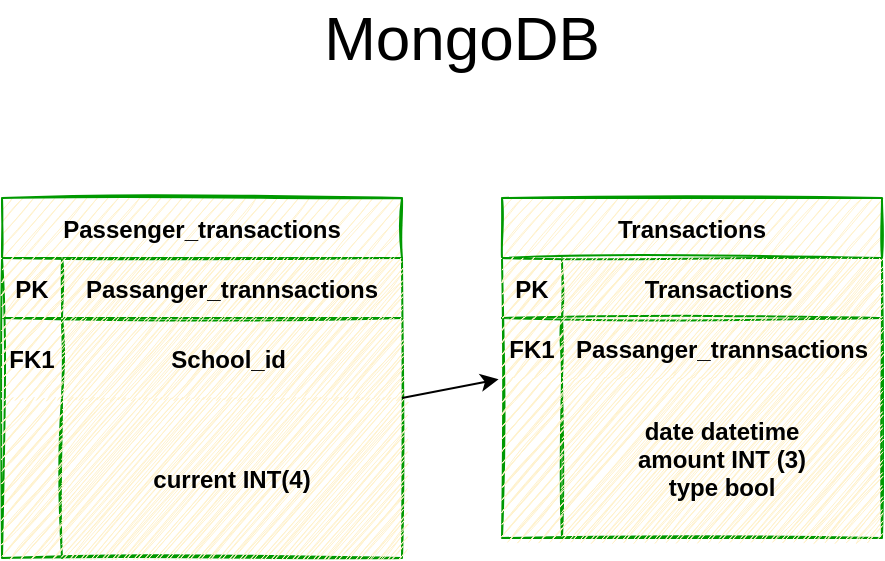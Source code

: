 <mxfile version="14.8.4" type="github">
  <diagram id="R2lEEEUBdFMjLlhIrx00" name="Page-1">
    <mxGraphModel dx="-244" dy="1476" grid="1" gridSize="10" guides="1" tooltips="1" connect="1" arrows="1" fold="1" page="1" pageScale="1" pageWidth="850" pageHeight="1100" math="0" shadow="0" extFonts="Permanent Marker^https://fonts.googleapis.com/css?family=Permanent+Marker">
      <root>
        <mxCell id="0" />
        <mxCell id="1" parent="0" />
        <mxCell id="O9fD_qPUTXPjsHk1Z0R7-1" value="Passenger_transactions" style="shape=table;startSize=30;container=1;collapsible=1;childLayout=tableLayout;fixedRows=1;rowLines=0;fontStyle=1;align=center;resizeLast=1;swimlaneFillColor=none;sketch=1;fillColor=#fff2cc;strokeWidth=1;strokeColor=#009900;" vertex="1" parent="1">
          <mxGeometry x="1040" y="-870" width="200" height="180" as="geometry" />
        </mxCell>
        <mxCell id="O9fD_qPUTXPjsHk1Z0R7-2" value="" style="shape=partialRectangle;collapsible=0;dropTarget=0;pointerEvents=0;points=[[0,0.5],[1,0.5]];portConstraint=eastwest;top=0;left=0;right=0;bottom=1;sketch=1;fillColor=#fff2cc;fontStyle=1;startSize=30;strokeWidth=1;strokeColor=#009900;" vertex="1" parent="O9fD_qPUTXPjsHk1Z0R7-1">
          <mxGeometry y="30" width="200" height="30" as="geometry" />
        </mxCell>
        <mxCell id="O9fD_qPUTXPjsHk1Z0R7-3" value="PK" style="shape=partialRectangle;overflow=hidden;connectable=0;top=0;left=0;bottom=0;right=0;fontStyle=1;sketch=1;fillColor=#fff2cc;startSize=30;strokeWidth=1;strokeColor=#009900;" vertex="1" parent="O9fD_qPUTXPjsHk1Z0R7-2">
          <mxGeometry width="30" height="30" as="geometry" />
        </mxCell>
        <mxCell id="O9fD_qPUTXPjsHk1Z0R7-4" value="Passanger_trannsactions" style="shape=partialRectangle;overflow=hidden;connectable=0;top=0;left=0;bottom=0;right=0;align=center;fontStyle=1;sketch=1;fillColor=#fff2cc;startSize=30;strokeWidth=1;strokeColor=#009900;" vertex="1" parent="O9fD_qPUTXPjsHk1Z0R7-2">
          <mxGeometry x="30" width="170" height="30" as="geometry" />
        </mxCell>
        <mxCell id="O9fD_qPUTXPjsHk1Z0R7-5" value="" style="shape=partialRectangle;collapsible=0;dropTarget=0;pointerEvents=0;points=[[0,0.5],[1,0.5]];portConstraint=eastwest;top=0;left=0;right=0;bottom=0;sketch=1;fillColor=#fff2cc;fontStyle=1;startSize=30;strokeWidth=1;strokeColor=#009900;" vertex="1" parent="O9fD_qPUTXPjsHk1Z0R7-1">
          <mxGeometry y="60" width="200" height="40" as="geometry" />
        </mxCell>
        <mxCell id="O9fD_qPUTXPjsHk1Z0R7-6" value="FK1" style="shape=partialRectangle;overflow=hidden;connectable=0;top=0;left=0;bottom=0;right=0;sketch=1;fillColor=#fff2cc;fontStyle=1;startSize=30;strokeWidth=1;strokeColor=#009900;" vertex="1" parent="O9fD_qPUTXPjsHk1Z0R7-5">
          <mxGeometry width="30" height="40" as="geometry" />
        </mxCell>
        <mxCell id="O9fD_qPUTXPjsHk1Z0R7-7" value="School_id " style="shape=partialRectangle;overflow=hidden;connectable=0;top=0;left=0;bottom=0;right=0;align=center;sketch=1;fillColor=#fff2cc;fontStyle=1;startSize=30;strokeWidth=1;strokeColor=#009900;" vertex="1" parent="O9fD_qPUTXPjsHk1Z0R7-5">
          <mxGeometry x="30" width="170" height="40" as="geometry" />
        </mxCell>
        <mxCell id="O9fD_qPUTXPjsHk1Z0R7-8" value="" style="shape=partialRectangle;collapsible=0;dropTarget=0;pointerEvents=0;points=[[0,0.5],[1,0.5]];portConstraint=eastwest;top=0;left=0;right=0;bottom=0;sketch=1;fillColor=#fff2cc;fontStyle=1;startSize=30;strokeWidth=1;strokeColor=#009900;" vertex="1" parent="O9fD_qPUTXPjsHk1Z0R7-1">
          <mxGeometry y="100" width="200" height="80" as="geometry" />
        </mxCell>
        <mxCell id="O9fD_qPUTXPjsHk1Z0R7-9" value="" style="shape=partialRectangle;overflow=hidden;connectable=0;top=0;left=0;bottom=0;right=0;sketch=1;fillColor=#fff2cc;fontStyle=1;startSize=30;strokeWidth=1;strokeColor=#009900;" vertex="1" parent="O9fD_qPUTXPjsHk1Z0R7-8">
          <mxGeometry width="30" height="80" as="geometry" />
        </mxCell>
        <mxCell id="O9fD_qPUTXPjsHk1Z0R7-10" value="current INT(4)" style="shape=partialRectangle;overflow=hidden;connectable=0;top=0;left=0;bottom=0;right=0;align=center;sketch=1;fillColor=#fff2cc;fontStyle=1;startSize=30;strokeWidth=1;strokeColor=#009900;" vertex="1" parent="O9fD_qPUTXPjsHk1Z0R7-8">
          <mxGeometry x="30" width="170" height="80" as="geometry" />
        </mxCell>
        <mxCell id="O9fD_qPUTXPjsHk1Z0R7-11" value="Transactions" style="shape=table;startSize=30;container=1;collapsible=1;childLayout=tableLayout;fixedRows=1;rowLines=0;fontStyle=1;align=center;resizeLast=1;sketch=1;fontColor=#000000;fillColor=#fff2cc;strokeColor=#009900;strokeWidth=1;perimeterSpacing=0;" vertex="1" parent="1">
          <mxGeometry x="1290" y="-870" width="190" height="170" as="geometry">
            <mxRectangle x="2060" y="-60" width="110" height="30" as="alternateBounds" />
          </mxGeometry>
        </mxCell>
        <mxCell id="O9fD_qPUTXPjsHk1Z0R7-12" value="" style="shape=partialRectangle;collapsible=0;dropTarget=0;pointerEvents=0;points=[[0,0.5],[1,0.5]];portConstraint=eastwest;top=0;left=0;right=0;bottom=1;fontStyle=1;startSize=30;sketch=1;fillColor=#fff2cc;strokeWidth=1;perimeterSpacing=0;strokeColor=#009900;" vertex="1" parent="O9fD_qPUTXPjsHk1Z0R7-11">
          <mxGeometry y="30" width="190" height="30" as="geometry" />
        </mxCell>
        <mxCell id="O9fD_qPUTXPjsHk1Z0R7-13" value="PK" style="shape=partialRectangle;overflow=hidden;connectable=0;top=0;left=0;bottom=0;right=0;fontStyle=1;startSize=30;sketch=1;fillColor=#fff2cc;strokeWidth=1;perimeterSpacing=0;strokeColor=#009900;" vertex="1" parent="O9fD_qPUTXPjsHk1Z0R7-12">
          <mxGeometry width="30" height="30" as="geometry" />
        </mxCell>
        <mxCell id="O9fD_qPUTXPjsHk1Z0R7-14" value="Transactions " style="shape=partialRectangle;overflow=hidden;connectable=0;top=0;left=0;bottom=0;right=0;align=center;fontStyle=1;startSize=30;sketch=1;fontColor=#000000;fillColor=#fff2cc;strokeColor=#009900;strokeWidth=1;perimeterSpacing=0;" vertex="1" parent="O9fD_qPUTXPjsHk1Z0R7-12">
          <mxGeometry x="30" width="160" height="30" as="geometry" />
        </mxCell>
        <mxCell id="O9fD_qPUTXPjsHk1Z0R7-15" value="" style="shape=partialRectangle;collapsible=0;dropTarget=0;pointerEvents=0;points=[[0,0.5],[1,0.5]];portConstraint=eastwest;top=0;left=0;right=0;bottom=0;fontStyle=1;startSize=30;sketch=1;fillColor=#fff2cc;strokeWidth=1;perimeterSpacing=0;strokeColor=#009900;" vertex="1" parent="O9fD_qPUTXPjsHk1Z0R7-11">
          <mxGeometry y="60" width="190" height="30" as="geometry" />
        </mxCell>
        <mxCell id="O9fD_qPUTXPjsHk1Z0R7-16" value="FK1" style="shape=partialRectangle;overflow=hidden;connectable=0;top=0;left=0;bottom=0;right=0;fontStyle=1;startSize=30;sketch=1;fillColor=#fff2cc;strokeWidth=1;perimeterSpacing=0;strokeColor=#009900;" vertex="1" parent="O9fD_qPUTXPjsHk1Z0R7-15">
          <mxGeometry width="30" height="30" as="geometry" />
        </mxCell>
        <mxCell id="O9fD_qPUTXPjsHk1Z0R7-17" value="Passanger_trannsactions" style="shape=partialRectangle;overflow=hidden;connectable=0;top=0;left=0;bottom=0;right=0;align=center;fontStyle=1;startSize=30;sketch=1;fillColor=#fff2cc;strokeWidth=1;perimeterSpacing=0;strokeColor=#009900;" vertex="1" parent="O9fD_qPUTXPjsHk1Z0R7-15">
          <mxGeometry x="30" width="160" height="30" as="geometry" />
        </mxCell>
        <mxCell id="O9fD_qPUTXPjsHk1Z0R7-18" value="" style="shape=partialRectangle;collapsible=0;dropTarget=0;pointerEvents=0;points=[[0,0.5],[1,0.5]];portConstraint=eastwest;top=0;left=0;right=0;bottom=0;fontStyle=1;startSize=30;sketch=1;fillColor=#fff2cc;strokeWidth=1;perimeterSpacing=0;strokeColor=#009900;" vertex="1" parent="O9fD_qPUTXPjsHk1Z0R7-11">
          <mxGeometry y="90" width="190" height="80" as="geometry" />
        </mxCell>
        <mxCell id="O9fD_qPUTXPjsHk1Z0R7-19" value="" style="shape=partialRectangle;overflow=hidden;connectable=0;top=0;left=0;bottom=0;right=0;fontStyle=1;startSize=30;sketch=1;fillColor=#fff2cc;strokeWidth=1;perimeterSpacing=0;strokeColor=#009900;" vertex="1" parent="O9fD_qPUTXPjsHk1Z0R7-18">
          <mxGeometry width="30" height="80" as="geometry" />
        </mxCell>
        <mxCell id="O9fD_qPUTXPjsHk1Z0R7-20" value="date datetime&#xa;amount INT (3)&#xa;type bool" style="shape=partialRectangle;overflow=hidden;connectable=0;top=0;left=0;bottom=0;right=0;align=center;fontStyle=1;startSize=30;sketch=1;fillColor=#fff2cc;strokeWidth=1;perimeterSpacing=0;strokeColor=#009900;" vertex="1" parent="O9fD_qPUTXPjsHk1Z0R7-18">
          <mxGeometry x="30" width="160" height="80" as="geometry" />
        </mxCell>
        <mxCell id="O9fD_qPUTXPjsHk1Z0R7-21" value="&lt;font style=&quot;font-size: 31px&quot;&gt;MongoDB&lt;/font&gt;" style="text;html=1;strokeColor=none;fillColor=none;align=center;verticalAlign=middle;whiteSpace=wrap;rounded=0;shadow=0;" vertex="1" parent="1">
          <mxGeometry x="1250" y="-960" width="40" height="20" as="geometry" />
        </mxCell>
        <mxCell id="O9fD_qPUTXPjsHk1Z0R7-22" value="" style="endArrow=classic;html=1;entryX=-0.009;entryY=0.008;entryDx=0;entryDy=0;entryPerimeter=0;" edge="1" parent="1" target="O9fD_qPUTXPjsHk1Z0R7-18">
          <mxGeometry width="50" height="50" relative="1" as="geometry">
            <mxPoint x="1240" y="-770" as="sourcePoint" />
            <mxPoint x="1280" y="-790" as="targetPoint" />
          </mxGeometry>
        </mxCell>
      </root>
    </mxGraphModel>
  </diagram>
</mxfile>
